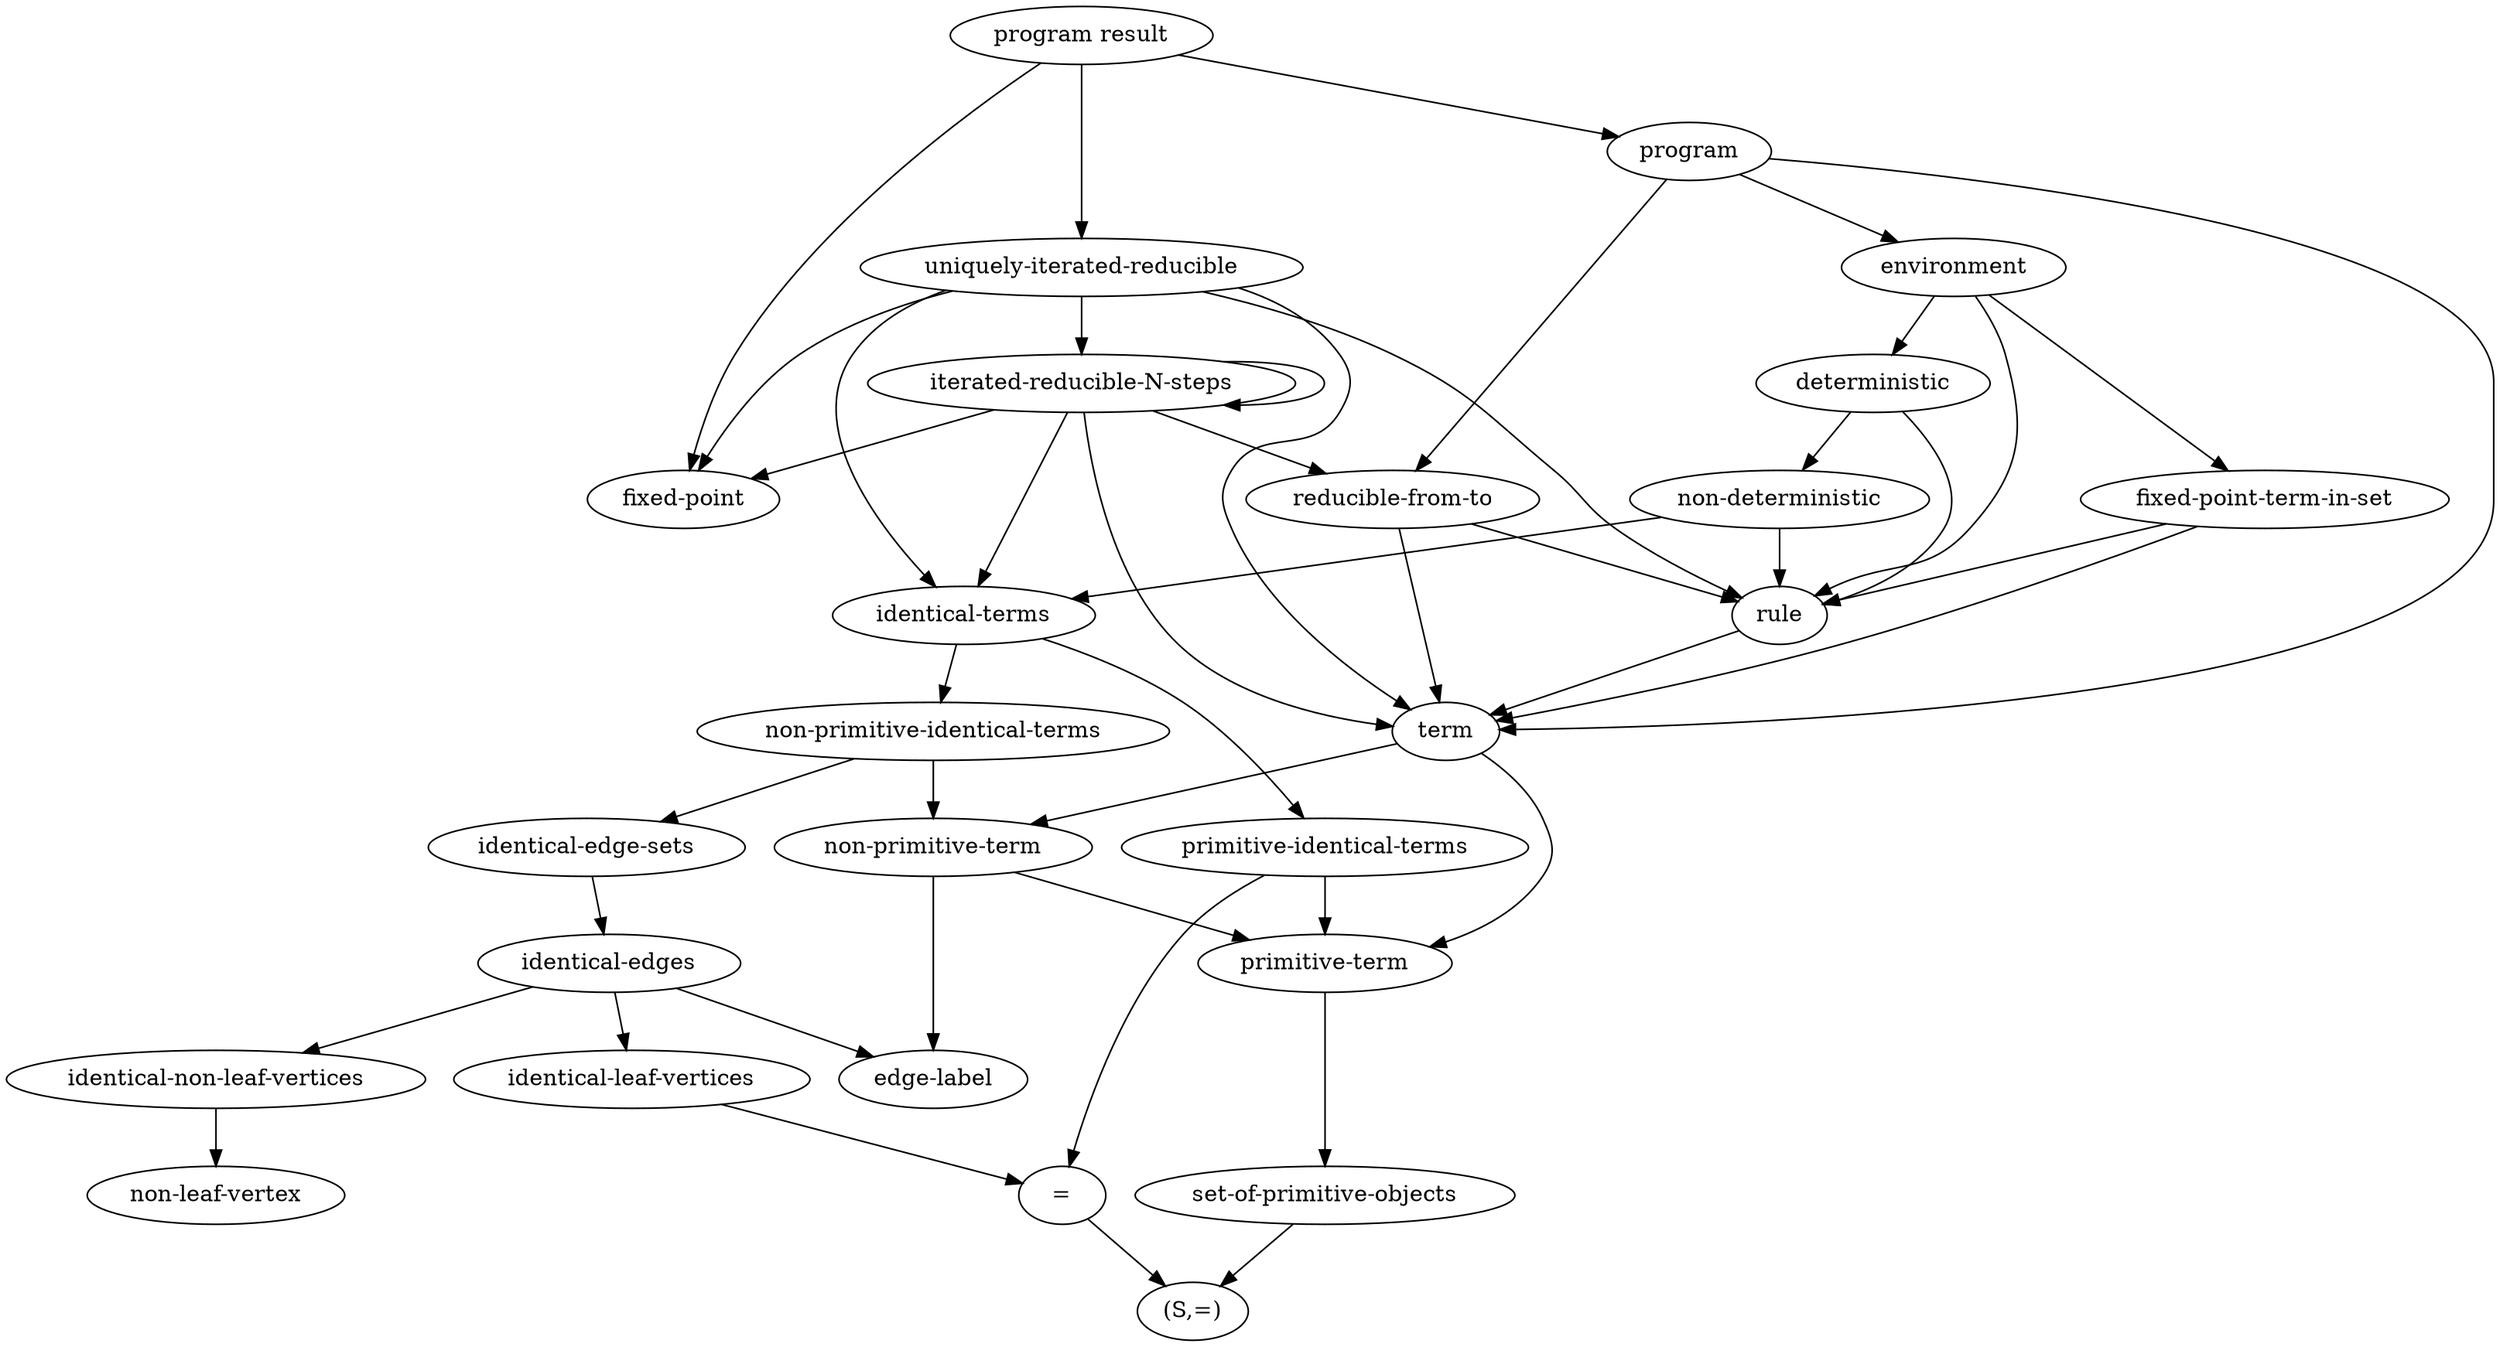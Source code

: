 digraph definitions {
    "program result" -> { "program", "fixed-point", "uniquely-iterated-reducible" };
    "program" -> { "term", "environment", "reducible-from-to" };
    "environment" -> { "rule", "deterministic", "rule", "fixed-point-term-in-set" };
    "uniquely-iterated-reducible" ->  { "term", "fixed-point", "rule", "identical-terms", "iterated-reducible-N-steps" };
    "iterated-reducible-N-steps" -> { "term", "fixed-point", "identical-terms", "reducible-from-to", "iterated-reducible-N-steps" };
    "reducible-from-to" -> { "term", "rule", "rule" };
    "fixed-point-term-in-set" -> { "term", "rule", "rule" };
    "deterministic" -> { "rule", "non-deterministic" };
    "non-deterministic" -> { "rule", "identical-terms" };
    "identical-terms" -> { "primitive-identical-terms", "non-primitive-identical-terms" };
    "primitive-identical-terms" -> { "primitive-term", "=" };
    "non-primitive-identical-terms" -> { "non-primitive-term", "identical-edge-sets" };
    "identical-edge-sets" -> { "identical-edges" };
    "identical-edges" -> { "identical-non-leaf-vertices", "identical-leaf-vertices", "edge-label" };
    "identical-non-leaf-vertices" -> { "non-leaf-vertex" };
    "identical-leaf-vertices" -> { "=" };
    "term" -> { "primitive-term", "non-primitive-term" };
    "non-primitive-term" -> { "primitive-term", "edge-label" };
    "primitive-term" -> { "set-of-primitive-objects" };
    "set-of-primitive-objects" -> { "(S,=)" };
    "=" -> { "(S,=)" };
    "rule" -> { "term" };
}
